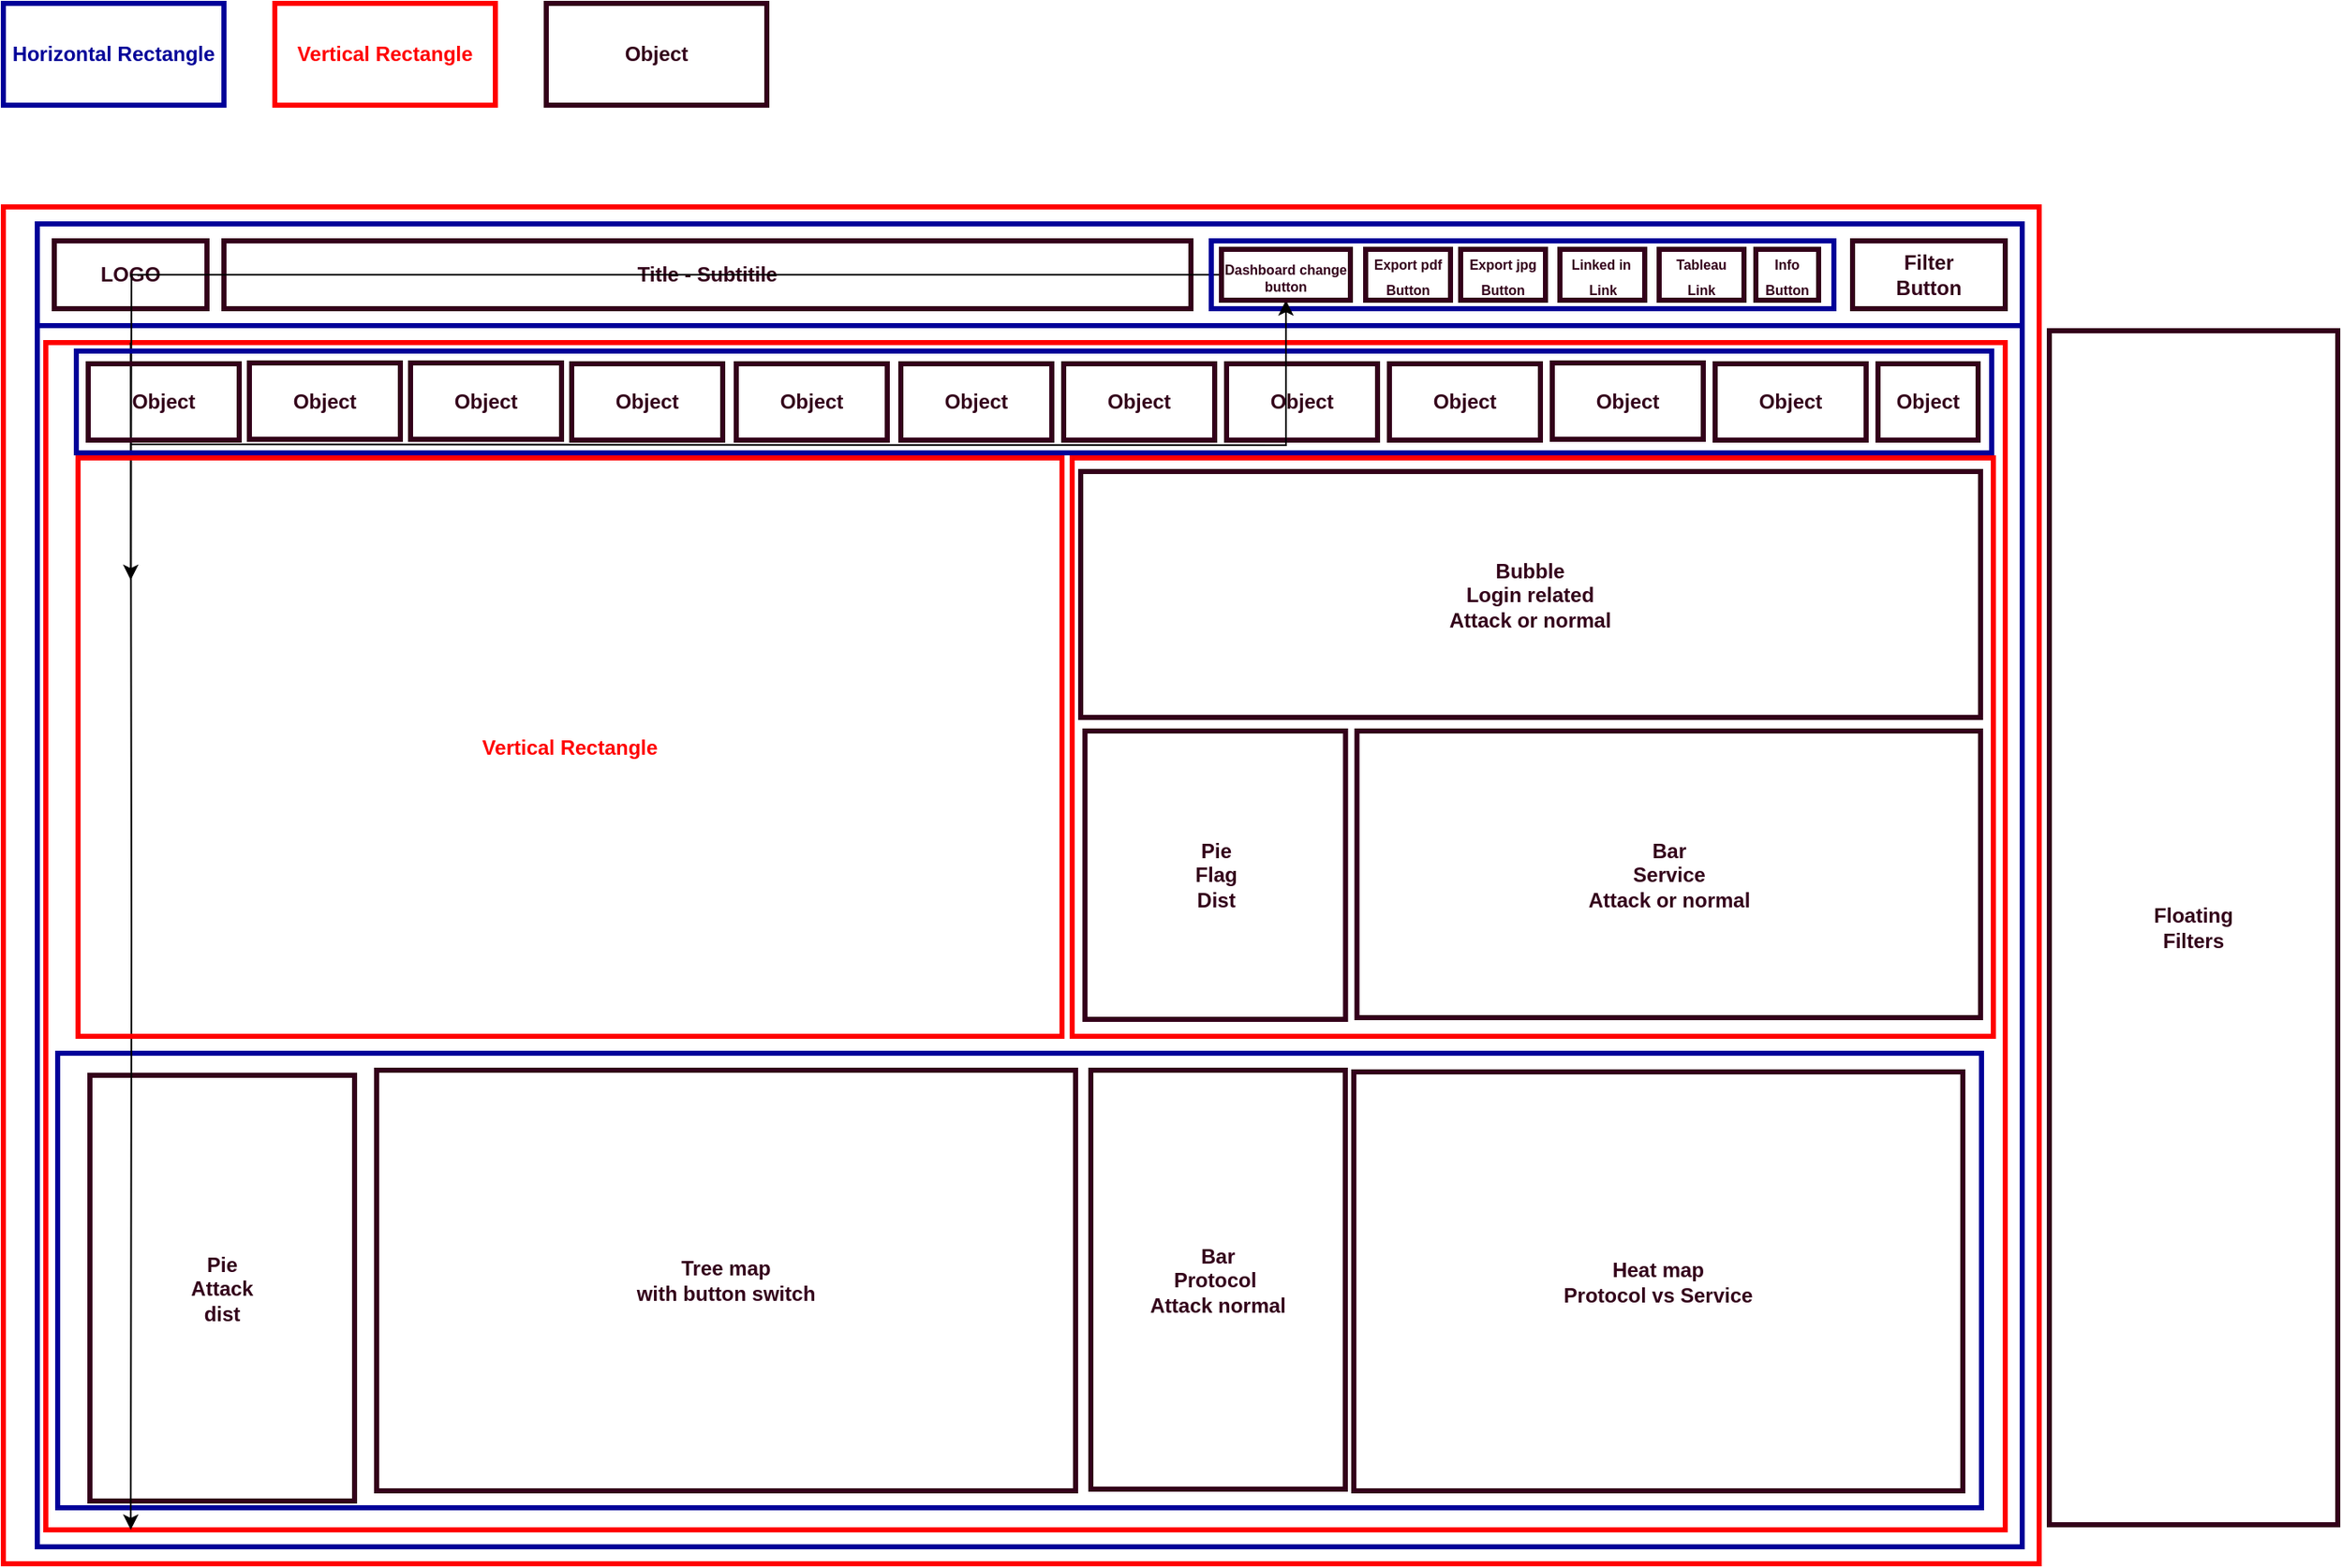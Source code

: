 <mxfile version="24.5.3" type="device">
  <diagram name="Page-1" id="z9dbeemGXEiqiLzxNQ0U">
    <mxGraphModel dx="1500" dy="887" grid="0" gridSize="10" guides="1" tooltips="1" connect="1" arrows="1" fold="1" page="1" pageScale="1" pageWidth="850" pageHeight="1100" background="#ffffff" math="0" shadow="0">
      <root>
        <mxCell id="0" />
        <mxCell id="1" parent="0" />
        <mxCell id="tQk5czNiYiRrhmJO2r0t-9" value="" style="rounded=0;whiteSpace=wrap;html=1;fillColor=none;strokeColor=#FF0000;strokeWidth=3;movable=1;resizable=1;rotatable=1;deletable=1;editable=1;locked=0;connectable=1;" parent="1" vertex="1">
          <mxGeometry x="40" y="130" width="1200" height="800" as="geometry" />
        </mxCell>
        <mxCell id="tQk5czNiYiRrhmJO2r0t-11" value="" style="rounded=0;whiteSpace=wrap;html=1;fillColor=none;strokeColor=#FF0000;strokeWidth=3;movable=1;resizable=1;rotatable=1;deletable=1;editable=1;locked=0;connectable=1;" parent="1" vertex="1">
          <mxGeometry x="65" y="210" width="1155" height="700" as="geometry" />
        </mxCell>
        <mxCell id="tQk5czNiYiRrhmJO2r0t-10" value="" style="rounded=0;whiteSpace=wrap;html=1;fillColor=none;strokeColor=#000099;strokeWidth=3;movable=1;resizable=1;rotatable=1;deletable=1;editable=1;locked=0;connectable=1;" parent="1" vertex="1">
          <mxGeometry x="60" y="200" width="1170" height="720" as="geometry" />
        </mxCell>
        <mxCell id="GhJrmts-B4TALpDch8Zh-2" value="" style="rounded=0;whiteSpace=wrap;html=1;fillColor=none;strokeColor=#000099;strokeWidth=3;movable=1;resizable=1;rotatable=1;deletable=1;editable=1;locked=0;connectable=1;" parent="1" vertex="1">
          <mxGeometry x="72" y="629" width="1134" height="268" as="geometry" />
        </mxCell>
        <mxCell id="GhJrmts-B4TALpDch8Zh-26" value="&lt;div&gt;&lt;b style=&quot;&quot;&gt;&lt;font color=&quot;#33001a&quot;&gt;Pie&lt;/font&gt;&lt;/b&gt;&lt;/div&gt;&lt;b style=&quot;&quot;&gt;&lt;font color=&quot;#33001a&quot;&gt;Attack&lt;/font&gt;&lt;/b&gt;&lt;div&gt;&lt;b style=&quot;&quot;&gt;&lt;font color=&quot;#33001a&quot;&gt;dist&lt;/font&gt;&lt;/b&gt;&lt;/div&gt;" style="rounded=0;whiteSpace=wrap;html=1;fillColor=none;strokeColor=#33001A;strokeWidth=3;movable=1;resizable=1;rotatable=1;deletable=1;editable=1;locked=0;connectable=1;" parent="1" vertex="1">
          <mxGeometry x="91" y="642" width="156" height="251" as="geometry" />
        </mxCell>
        <mxCell id="tQk5czNiYiRrhmJO2r0t-1" value="&lt;b style=&quot;&quot;&gt;&lt;font color=&quot;#000099&quot;&gt;Horizontal Rectangle&lt;/font&gt;&lt;/b&gt;" style="rounded=0;whiteSpace=wrap;html=1;fillColor=none;strokeColor=#000099;strokeWidth=3;" parent="1" vertex="1">
          <mxGeometry x="40" y="10" width="130" height="60" as="geometry" />
        </mxCell>
        <mxCell id="tQk5czNiYiRrhmJO2r0t-2" value="&lt;b style=&quot;&quot;&gt;&lt;font color=&quot;#ff0000&quot;&gt;Vertical Rectangle&lt;/font&gt;&lt;/b&gt;" style="rounded=0;whiteSpace=wrap;html=1;fillColor=none;strokeColor=#FF0000;strokeWidth=3;" parent="1" vertex="1">
          <mxGeometry x="200" y="10" width="130" height="60" as="geometry" />
        </mxCell>
        <mxCell id="tQk5czNiYiRrhmJO2r0t-3" value="&lt;b style=&quot;&quot;&gt;&lt;font color=&quot;#33001a&quot;&gt;Object&lt;/font&gt;&lt;/b&gt;" style="rounded=0;whiteSpace=wrap;html=1;fillColor=none;strokeColor=#33001A;strokeWidth=3;" parent="1" vertex="1">
          <mxGeometry x="360" y="10" width="130" height="60" as="geometry" />
        </mxCell>
        <mxCell id="tQk5czNiYiRrhmJO2r0t-15" value="&lt;b style=&quot;&quot;&gt;&lt;font color=&quot;#33001a&quot;&gt;Title - Subtitile&lt;/font&gt;&lt;/b&gt;" style="rounded=0;whiteSpace=wrap;html=1;fillColor=none;strokeColor=#33001A;strokeWidth=3;movable=1;resizable=1;rotatable=1;deletable=1;editable=1;locked=0;connectable=1;" parent="1" vertex="1">
          <mxGeometry x="170" y="150" width="570" height="40" as="geometry" />
        </mxCell>
        <mxCell id="tQk5czNiYiRrhmJO2r0t-6" style="edgeStyle=orthogonalEdgeStyle;rounded=0;orthogonalLoop=1;jettySize=auto;html=1;exitX=0.5;exitY=0;exitDx=0;exitDy=0;movable=1;resizable=1;rotatable=1;deletable=1;editable=1;locked=0;connectable=1;" parent="1" edge="1">
          <mxGeometry relative="1" as="geometry">
            <mxPoint x="115" y="210" as="sourcePoint" />
            <mxPoint x="115.067" y="910" as="targetPoint" />
          </mxGeometry>
        </mxCell>
        <mxCell id="tQk5czNiYiRrhmJO2r0t-7" value="" style="rounded=0;whiteSpace=wrap;html=1;fillColor=none;strokeColor=#000099;strokeWidth=3;movable=1;resizable=1;rotatable=1;deletable=1;editable=1;locked=0;connectable=1;container=0;" parent="1" vertex="1">
          <mxGeometry x="60" y="140" width="1170" height="60" as="geometry" />
        </mxCell>
        <mxCell id="tQk5czNiYiRrhmJO2r0t-14" value="&lt;b style=&quot;&quot;&gt;&lt;font color=&quot;#33001a&quot;&gt;LOGO&lt;/font&gt;&lt;/b&gt;" style="rounded=0;whiteSpace=wrap;html=1;fillColor=none;strokeColor=#33001A;strokeWidth=3;movable=1;resizable=1;rotatable=1;deletable=1;editable=1;locked=0;connectable=1;" parent="1" vertex="1">
          <mxGeometry x="70" y="150" width="90" height="40" as="geometry" />
        </mxCell>
        <mxCell id="tQk5czNiYiRrhmJO2r0t-16" value="&lt;b style=&quot;&quot;&gt;&lt;font color=&quot;#33001a&quot;&gt;Floating&lt;/font&gt;&lt;/b&gt;&lt;div&gt;&lt;b style=&quot;&quot;&gt;&lt;font color=&quot;#33001a&quot;&gt;Filters&lt;/font&gt;&lt;/b&gt;&lt;/div&gt;" style="rounded=0;whiteSpace=wrap;html=1;fillColor=none;strokeColor=#33001A;strokeWidth=3;movable=1;resizable=1;rotatable=1;deletable=1;editable=1;locked=0;connectable=1;" parent="1" vertex="1">
          <mxGeometry x="1246" y="203" width="170" height="704" as="geometry" />
        </mxCell>
        <mxCell id="tQk5czNiYiRrhmJO2r0t-17" value="&lt;b style=&quot;&quot;&gt;&lt;font color=&quot;#33001a&quot;&gt;Filter&lt;/font&gt;&lt;/b&gt;&lt;div&gt;&lt;b style=&quot;&quot;&gt;&lt;font color=&quot;#33001a&quot;&gt;Button&lt;/font&gt;&lt;/b&gt;&lt;/div&gt;" style="rounded=0;whiteSpace=wrap;html=1;fillColor=none;strokeColor=#33001A;strokeWidth=3;movable=1;resizable=1;rotatable=1;deletable=1;editable=1;locked=0;connectable=1;" parent="1" vertex="1">
          <mxGeometry x="1130" y="150" width="90" height="40" as="geometry" />
        </mxCell>
        <mxCell id="tQk5czNiYiRrhmJO2r0t-21" value="" style="edgeStyle=orthogonalEdgeStyle;rounded=0;orthogonalLoop=1;jettySize=auto;html=1;movable=1;resizable=1;rotatable=1;deletable=1;editable=1;locked=0;connectable=1;" parent="1" source="GhJrmts-B4TALpDch8Zh-28" edge="1">
          <mxGeometry relative="1" as="geometry">
            <mxPoint x="115" y="270" as="sourcePoint" />
            <mxPoint x="115.048" y="350" as="targetPoint" />
          </mxGeometry>
        </mxCell>
        <mxCell id="GhJrmts-B4TALpDch8Zh-1" value="&lt;b style=&quot;&quot;&gt;&lt;font color=&quot;#ff0000&quot;&gt;Vertical Rectangle&lt;/font&gt;&lt;/b&gt;" style="rounded=0;whiteSpace=wrap;html=1;fillColor=none;strokeColor=#FF0000;strokeWidth=3;movable=1;resizable=1;rotatable=1;deletable=1;editable=1;locked=0;connectable=1;" parent="1" vertex="1">
          <mxGeometry x="84" y="278" width="580" height="341" as="geometry" />
        </mxCell>
        <mxCell id="GhJrmts-B4TALpDch8Zh-3" value="&lt;b style=&quot;&quot;&gt;&lt;font color=&quot;#33001a&quot;&gt;Tree map&lt;/font&gt;&lt;/b&gt;&lt;div&gt;&lt;b style=&quot;&quot;&gt;&lt;font color=&quot;#33001a&quot;&gt;with button switch&lt;/font&gt;&lt;/b&gt;&lt;/div&gt;" style="rounded=0;whiteSpace=wrap;html=1;fillColor=none;strokeColor=#33001A;strokeWidth=3;movable=1;resizable=1;rotatable=1;deletable=1;editable=1;locked=0;connectable=1;container=0;" parent="1" vertex="1">
          <mxGeometry x="260" y="639" width="412" height="248" as="geometry" />
        </mxCell>
        <mxCell id="GhJrmts-B4TALpDch8Zh-4" value="&lt;font color=&quot;#33001a&quot;&gt;&lt;b&gt;Heat map&lt;/b&gt;&lt;/font&gt;&lt;div&gt;&lt;font color=&quot;#33001a&quot;&gt;&lt;b&gt;Protocol vs Service&lt;/b&gt;&lt;/font&gt;&lt;/div&gt;" style="rounded=0;whiteSpace=wrap;html=1;fillColor=none;strokeColor=#33001A;strokeWidth=3;movable=1;resizable=1;rotatable=1;deletable=1;editable=1;locked=0;connectable=1;" parent="1" vertex="1">
          <mxGeometry x="836" y="640" width="359" height="247" as="geometry" />
        </mxCell>
        <mxCell id="GhJrmts-B4TALpDch8Zh-5" value="&lt;div&gt;&lt;b style=&quot;&quot;&gt;&lt;font color=&quot;#33001a&quot;&gt;Bar&lt;/font&gt;&lt;/b&gt;&lt;/div&gt;&lt;b style=&quot;&quot;&gt;&lt;font color=&quot;#33001a&quot;&gt;Protocol&amp;nbsp;&lt;/font&gt;&lt;/b&gt;&lt;div&gt;&lt;b style=&quot;&quot;&gt;&lt;font color=&quot;#33001a&quot;&gt;Attack normal&lt;/font&gt;&lt;/b&gt;&lt;/div&gt;" style="rounded=0;whiteSpace=wrap;html=1;fillColor=none;strokeColor=#33001A;strokeWidth=3;movable=1;resizable=1;rotatable=1;deletable=1;editable=1;locked=0;connectable=1;" parent="1" vertex="1">
          <mxGeometry x="681" y="639" width="150" height="247" as="geometry" />
        </mxCell>
        <mxCell id="GhJrmts-B4TALpDch8Zh-13" value="" style="rounded=0;whiteSpace=wrap;html=1;fillColor=none;strokeColor=#000099;strokeWidth=3;movable=1;resizable=1;rotatable=1;deletable=1;editable=1;locked=0;connectable=1;" parent="1" vertex="1">
          <mxGeometry x="83" y="215" width="1129" height="60" as="geometry" />
        </mxCell>
        <mxCell id="GhJrmts-B4TALpDch8Zh-14" value="&lt;b style=&quot;&quot;&gt;&lt;font color=&quot;#33001a&quot;&gt;Object&lt;/font&gt;&lt;/b&gt;" style="rounded=0;whiteSpace=wrap;html=1;fillColor=none;strokeColor=#33001A;strokeWidth=3;movable=1;resizable=1;rotatable=1;deletable=1;editable=1;locked=0;connectable=1;" parent="1" vertex="1">
          <mxGeometry x="185" y="222" width="89" height="45" as="geometry" />
        </mxCell>
        <mxCell id="GhJrmts-B4TALpDch8Zh-15" value="&lt;b style=&quot;&quot;&gt;&lt;font color=&quot;#33001a&quot;&gt;Object&lt;/font&gt;&lt;/b&gt;" style="rounded=0;whiteSpace=wrap;html=1;fillColor=none;strokeColor=#33001A;strokeWidth=3;movable=1;resizable=1;rotatable=1;deletable=1;editable=1;locked=0;connectable=1;" parent="1" vertex="1">
          <mxGeometry x="280" y="222" width="89" height="45" as="geometry" />
        </mxCell>
        <mxCell id="GhJrmts-B4TALpDch8Zh-16" value="&lt;b style=&quot;&quot;&gt;&lt;font color=&quot;#33001a&quot;&gt;Object&lt;/font&gt;&lt;/b&gt;" style="rounded=0;whiteSpace=wrap;html=1;fillColor=none;strokeColor=#33001A;strokeWidth=3;movable=1;resizable=1;rotatable=1;deletable=1;editable=1;locked=0;connectable=1;" parent="1" vertex="1">
          <mxGeometry x="375" y="222.5" width="89" height="45" as="geometry" />
        </mxCell>
        <mxCell id="GhJrmts-B4TALpDch8Zh-17" value="&lt;b style=&quot;&quot;&gt;&lt;font color=&quot;#33001a&quot;&gt;Object&lt;/font&gt;&lt;/b&gt;" style="rounded=0;whiteSpace=wrap;html=1;fillColor=none;strokeColor=#33001A;strokeWidth=3;movable=1;resizable=1;rotatable=1;deletable=1;editable=1;locked=0;connectable=1;" parent="1" vertex="1">
          <mxGeometry x="472" y="222.5" width="89" height="45" as="geometry" />
        </mxCell>
        <mxCell id="GhJrmts-B4TALpDch8Zh-18" value="&lt;b style=&quot;&quot;&gt;&lt;font color=&quot;#33001a&quot;&gt;Object&lt;/font&gt;&lt;/b&gt;" style="rounded=0;whiteSpace=wrap;html=1;fillColor=none;strokeColor=#33001A;strokeWidth=3;movable=1;resizable=1;rotatable=1;deletable=1;editable=1;locked=0;connectable=1;" parent="1" vertex="1">
          <mxGeometry x="569" y="222.5" width="89" height="45" as="geometry" />
        </mxCell>
        <mxCell id="GhJrmts-B4TALpDch8Zh-19" value="&lt;b style=&quot;&quot;&gt;&lt;font color=&quot;#33001a&quot;&gt;Object&lt;/font&gt;&lt;/b&gt;" style="rounded=0;whiteSpace=wrap;html=1;fillColor=none;strokeColor=#33001A;strokeWidth=3;movable=1;resizable=1;rotatable=1;deletable=1;editable=1;locked=0;connectable=1;" parent="1" vertex="1">
          <mxGeometry x="665" y="222.5" width="89" height="45" as="geometry" />
        </mxCell>
        <mxCell id="GhJrmts-B4TALpDch8Zh-20" value="&lt;b style=&quot;&quot;&gt;&lt;font color=&quot;#33001a&quot;&gt;Object&lt;/font&gt;&lt;/b&gt;" style="rounded=0;whiteSpace=wrap;html=1;fillColor=none;strokeColor=#33001A;strokeWidth=3;movable=1;resizable=1;rotatable=1;deletable=1;editable=1;locked=0;connectable=1;" parent="1" vertex="1">
          <mxGeometry x="761" y="222.5" width="89" height="45" as="geometry" />
        </mxCell>
        <mxCell id="GhJrmts-B4TALpDch8Zh-21" value="&lt;b style=&quot;&quot;&gt;&lt;font color=&quot;#33001a&quot;&gt;Object&lt;/font&gt;&lt;/b&gt;" style="rounded=0;whiteSpace=wrap;html=1;fillColor=none;strokeColor=#33001A;strokeWidth=3;movable=1;resizable=1;rotatable=1;deletable=1;editable=1;locked=0;connectable=1;" parent="1" vertex="1">
          <mxGeometry x="857" y="222.5" width="89" height="45" as="geometry" />
        </mxCell>
        <mxCell id="GhJrmts-B4TALpDch8Zh-22" value="&lt;b style=&quot;&quot;&gt;&lt;font color=&quot;#33001a&quot;&gt;Object&lt;/font&gt;&lt;/b&gt;" style="rounded=0;whiteSpace=wrap;html=1;fillColor=none;strokeColor=#33001A;strokeWidth=3;movable=1;resizable=1;rotatable=1;deletable=1;editable=1;locked=0;connectable=1;" parent="1" vertex="1">
          <mxGeometry x="953" y="222" width="89" height="45" as="geometry" />
        </mxCell>
        <mxCell id="GhJrmts-B4TALpDch8Zh-23" value="&lt;b style=&quot;&quot;&gt;&lt;font color=&quot;#33001a&quot;&gt;Object&lt;/font&gt;&lt;/b&gt;" style="rounded=0;whiteSpace=wrap;html=1;fillColor=none;strokeColor=#33001A;strokeWidth=3;movable=1;resizable=1;rotatable=1;deletable=1;editable=1;locked=0;connectable=1;" parent="1" vertex="1">
          <mxGeometry x="1049" y="222.5" width="89" height="45" as="geometry" />
        </mxCell>
        <mxCell id="GhJrmts-B4TALpDch8Zh-24" value="&lt;b style=&quot;&quot;&gt;&lt;font color=&quot;#33001a&quot;&gt;Object&lt;/font&gt;&lt;/b&gt;" style="rounded=0;whiteSpace=wrap;html=1;fillColor=none;strokeColor=#33001A;strokeWidth=3;movable=1;resizable=1;rotatable=1;deletable=1;editable=1;locked=0;connectable=1;" parent="1" vertex="1">
          <mxGeometry x="1145" y="222.5" width="59" height="45" as="geometry" />
        </mxCell>
        <mxCell id="GhJrmts-B4TALpDch8Zh-29" value="" style="rounded=0;whiteSpace=wrap;html=1;fillColor=none;strokeColor=#000099;strokeWidth=3;movable=1;resizable=1;rotatable=1;deletable=1;editable=1;locked=0;connectable=1;" parent="1" vertex="1">
          <mxGeometry x="752" y="150" width="367" height="40" as="geometry" />
        </mxCell>
        <mxCell id="GhJrmts-B4TALpDch8Zh-30" value="" style="edgeStyle=orthogonalEdgeStyle;rounded=0;orthogonalLoop=1;jettySize=auto;html=1;movable=1;resizable=1;rotatable=1;deletable=1;editable=1;locked=0;connectable=1;" parent="1" target="GhJrmts-B4TALpDch8Zh-28" edge="1">
          <mxGeometry relative="1" as="geometry">
            <mxPoint x="115" y="270" as="sourcePoint" />
            <mxPoint x="115.048" y="350" as="targetPoint" />
          </mxGeometry>
        </mxCell>
        <mxCell id="GhJrmts-B4TALpDch8Zh-28" value="&lt;font style=&quot;font-size: 8px;&quot; color=&quot;#33001a&quot;&gt;&lt;b style=&quot;&quot;&gt;Dashboard change&lt;/b&gt;&lt;/font&gt;&lt;div style=&quot;font-size: 8px;&quot;&gt;&lt;font style=&quot;font-size: 8px;&quot; color=&quot;#33001a&quot;&gt;&lt;b style=&quot;&quot;&gt;button&lt;/b&gt;&lt;/font&gt;&lt;/div&gt;" style="rounded=0;whiteSpace=wrap;html=1;fillColor=none;strokeColor=#33001A;strokeWidth=3;movable=1;resizable=1;rotatable=1;deletable=1;editable=1;locked=0;connectable=1;" parent="1" vertex="1">
          <mxGeometry x="758" y="155" width="76" height="30" as="geometry" />
        </mxCell>
        <mxCell id="GhJrmts-B4TALpDch8Zh-32" value="&lt;font color=&quot;#33001a&quot;&gt;&lt;span style=&quot;font-size: 8px;&quot;&gt;&lt;b&gt;Export pdf&lt;/b&gt;&lt;/span&gt;&lt;/font&gt;&lt;div&gt;&lt;font color=&quot;#33001a&quot;&gt;&lt;span style=&quot;font-size: 8px;&quot;&gt;&lt;b&gt;Button&lt;/b&gt;&lt;/span&gt;&lt;/font&gt;&lt;/div&gt;" style="rounded=0;whiteSpace=wrap;html=1;fillColor=none;strokeColor=#33001A;strokeWidth=3;movable=1;resizable=1;rotatable=1;deletable=1;editable=1;locked=0;connectable=1;" parent="1" vertex="1">
          <mxGeometry x="843" y="155" width="50" height="30" as="geometry" />
        </mxCell>
        <mxCell id="GhJrmts-B4TALpDch8Zh-33" value="&lt;font color=&quot;#33001a&quot;&gt;&lt;span style=&quot;font-size: 8px;&quot;&gt;&lt;b&gt;Export jpg&lt;/b&gt;&lt;/span&gt;&lt;/font&gt;&lt;div&gt;&lt;font color=&quot;#33001a&quot;&gt;&lt;span style=&quot;font-size: 8px;&quot;&gt;&lt;b&gt;Button&lt;/b&gt;&lt;/span&gt;&lt;/font&gt;&lt;/div&gt;" style="rounded=0;whiteSpace=wrap;html=1;fillColor=none;strokeColor=#33001A;strokeWidth=3;movable=1;resizable=1;rotatable=1;deletable=1;editable=1;locked=0;connectable=1;" parent="1" vertex="1">
          <mxGeometry x="899" y="155" width="50" height="30" as="geometry" />
        </mxCell>
        <mxCell id="GhJrmts-B4TALpDch8Zh-34" value="&lt;font color=&quot;#33001a&quot;&gt;&lt;span style=&quot;font-size: 8px;&quot;&gt;&lt;b&gt;Linked in&amp;nbsp;&lt;/b&gt;&lt;/span&gt;&lt;/font&gt;&lt;div&gt;&lt;font color=&quot;#33001a&quot;&gt;&lt;span style=&quot;font-size: 8px;&quot;&gt;&lt;b&gt;Link&lt;/b&gt;&lt;/span&gt;&lt;/font&gt;&lt;/div&gt;" style="rounded=0;whiteSpace=wrap;html=1;fillColor=none;strokeColor=#33001A;strokeWidth=3;movable=1;resizable=1;rotatable=1;deletable=1;editable=1;locked=0;connectable=1;" parent="1" vertex="1">
          <mxGeometry x="957.5" y="155" width="50" height="30" as="geometry" />
        </mxCell>
        <mxCell id="GhJrmts-B4TALpDch8Zh-35" value="&lt;font color=&quot;#33001a&quot;&gt;&lt;span style=&quot;font-size: 8px;&quot;&gt;&lt;b&gt;Tableau&lt;/b&gt;&lt;/span&gt;&lt;/font&gt;&lt;div&gt;&lt;font color=&quot;#33001a&quot;&gt;&lt;span style=&quot;font-size: 8px;&quot;&gt;&lt;b&gt;Link&lt;/b&gt;&lt;/span&gt;&lt;/font&gt;&lt;/div&gt;" style="rounded=0;whiteSpace=wrap;html=1;fillColor=none;strokeColor=#33001A;strokeWidth=3;movable=1;resizable=1;rotatable=1;deletable=1;editable=1;locked=0;connectable=1;" parent="1" vertex="1">
          <mxGeometry x="1016" y="155" width="50" height="30" as="geometry" />
        </mxCell>
        <mxCell id="GhJrmts-B4TALpDch8Zh-36" value="&lt;font color=&quot;#33001a&quot;&gt;&lt;span style=&quot;font-size: 8px;&quot;&gt;&lt;b&gt;Info&lt;/b&gt;&lt;/span&gt;&lt;/font&gt;&lt;div&gt;&lt;font color=&quot;#33001a&quot;&gt;&lt;span style=&quot;font-size: 8px;&quot;&gt;&lt;b&gt;Button&lt;/b&gt;&lt;/span&gt;&lt;/font&gt;&lt;/div&gt;" style="rounded=0;whiteSpace=wrap;html=1;fillColor=none;strokeColor=#33001A;strokeWidth=3;movable=1;resizable=1;rotatable=1;deletable=1;editable=1;locked=0;connectable=1;" parent="1" vertex="1">
          <mxGeometry x="1073" y="155" width="37" height="30" as="geometry" />
        </mxCell>
        <mxCell id="GhJrmts-B4TALpDch8Zh-37" value="&lt;b style=&quot;&quot;&gt;&lt;font color=&quot;#33001a&quot;&gt;Object&lt;/font&gt;&lt;/b&gt;" style="rounded=0;whiteSpace=wrap;html=1;fillColor=none;strokeColor=#33001A;strokeWidth=3;movable=1;resizable=1;rotatable=1;deletable=1;editable=1;locked=0;connectable=1;" parent="1" vertex="1">
          <mxGeometry x="90" y="222.5" width="89" height="45" as="geometry" />
        </mxCell>
        <mxCell id="h6mfj84uybGEKEOPZTwr-2" value="" style="group" vertex="1" connectable="0" parent="1">
          <mxGeometry x="670" y="278" width="543" height="341" as="geometry" />
        </mxCell>
        <mxCell id="GhJrmts-B4TALpDch8Zh-7" value="" style="rounded=0;whiteSpace=wrap;html=1;fillColor=none;strokeColor=#FF0000;strokeWidth=3;movable=1;resizable=1;rotatable=1;deletable=1;editable=1;locked=0;connectable=1;" parent="h6mfj84uybGEKEOPZTwr-2" vertex="1">
          <mxGeometry width="543" height="341" as="geometry" />
        </mxCell>
        <mxCell id="GhJrmts-B4TALpDch8Zh-9" value="&lt;font color=&quot;#33001a&quot;&gt;&lt;b&gt;Bar&lt;/b&gt;&lt;/font&gt;&lt;br&gt;&lt;div&gt;&lt;font color=&quot;#33001a&quot;&gt;&lt;b&gt;Service&lt;/b&gt;&lt;/font&gt;&lt;/div&gt;&lt;div&gt;&lt;font color=&quot;#33001a&quot;&gt;&lt;b&gt;Attack or normal&lt;/b&gt;&lt;/font&gt;&lt;/div&gt;" style="rounded=0;whiteSpace=wrap;html=1;fillColor=none;strokeColor=#33001A;strokeWidth=3;movable=1;resizable=1;rotatable=1;deletable=1;editable=1;locked=0;connectable=1;" parent="h6mfj84uybGEKEOPZTwr-2" vertex="1">
          <mxGeometry x="167.852" y="161" width="367.595" height="169" as="geometry" />
        </mxCell>
        <mxCell id="GhJrmts-B4TALpDch8Zh-12" value="&lt;font color=&quot;#33001a&quot;&gt;&lt;b&gt;Bubble&lt;/b&gt;&lt;/font&gt;&lt;div&gt;&lt;font color=&quot;#33001a&quot;&gt;&lt;b&gt;Login related&lt;br&gt;&lt;/b&gt;&lt;/font&gt;&lt;div&gt;&lt;font color=&quot;#33001a&quot;&gt;&lt;b&gt;Attack or normal&lt;/b&gt;&lt;/font&gt;&lt;/div&gt;&lt;/div&gt;" style="rounded=0;whiteSpace=wrap;html=1;fillColor=none;strokeColor=#33001A;strokeWidth=3;movable=1;resizable=1;rotatable=1;deletable=1;editable=1;locked=0;connectable=1;" parent="h6mfj84uybGEKEOPZTwr-2" vertex="1">
          <mxGeometry x="5.036" y="8" width="530.411" height="145" as="geometry" />
        </mxCell>
        <mxCell id="h6mfj84uybGEKEOPZTwr-1" value="&lt;b style=&quot;&quot;&gt;&lt;font color=&quot;#33001a&quot;&gt;Pie&lt;/font&gt;&lt;/b&gt;&lt;div&gt;&lt;b style=&quot;&quot;&gt;&lt;font color=&quot;#33001a&quot;&gt;Flag&lt;/font&gt;&lt;/b&gt;&lt;/div&gt;&lt;div&gt;&lt;b style=&quot;&quot;&gt;&lt;font color=&quot;#33001a&quot;&gt;Dist&lt;/font&gt;&lt;/b&gt;&lt;/div&gt;" style="rounded=0;whiteSpace=wrap;html=1;fillColor=none;strokeColor=#33001A;strokeWidth=3;movable=1;resizable=1;rotatable=1;deletable=1;editable=1;locked=0;connectable=1;" vertex="1" parent="h6mfj84uybGEKEOPZTwr-2">
          <mxGeometry x="7.553" y="161" width="153.584" height="170" as="geometry" />
        </mxCell>
      </root>
    </mxGraphModel>
  </diagram>
</mxfile>
